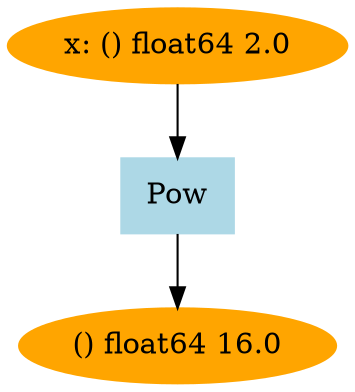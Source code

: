 digraph g {
4370222736 [label="() float64 16.0", color=orange, style=filled]
4488616144 [label="Pow", color=lightblue, style=filled, shape=box]
4492724816 -> 4488616144
4488616144 -> 4370222736
4492724816 [label="x: () float64 2.0", color=orange, style=filled]
}